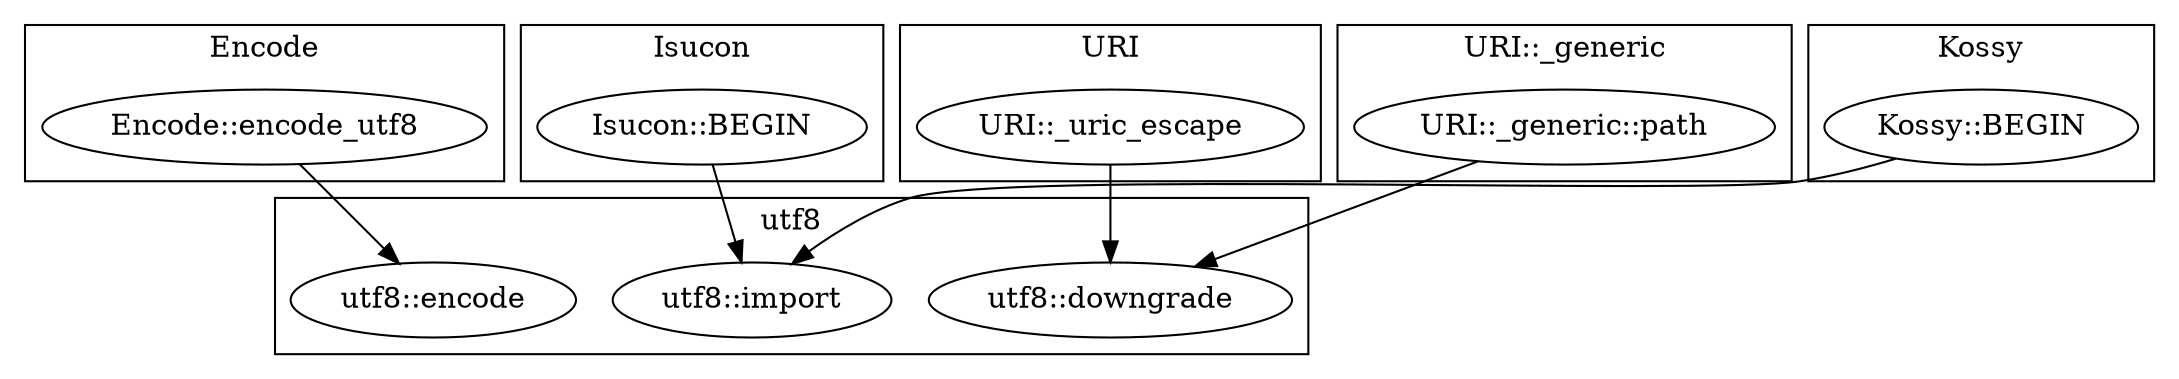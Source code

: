 digraph {
graph [overlap=false]
subgraph cluster_Encode {
	label="Encode";
	"Encode::encode_utf8";
}
subgraph cluster_Isucon {
	label="Isucon";
	"Isucon::BEGIN";
}
subgraph cluster_URI {
	label="URI";
	"URI::_uric_escape";
}
subgraph cluster_utf8 {
	label="utf8";
	"utf8::encode";
	"utf8::import";
	"utf8::downgrade";
}
subgraph cluster_URI__generic {
	label="URI::_generic";
	"URI::_generic::path";
}
subgraph cluster_Kossy {
	label="Kossy";
	"Kossy::BEGIN";
}
"Encode::encode_utf8" -> "utf8::encode";
"URI::_generic::path" -> "utf8::downgrade";
"URI::_uric_escape" -> "utf8::downgrade";
"Isucon::BEGIN" -> "utf8::import";
"Kossy::BEGIN" -> "utf8::import";
}
